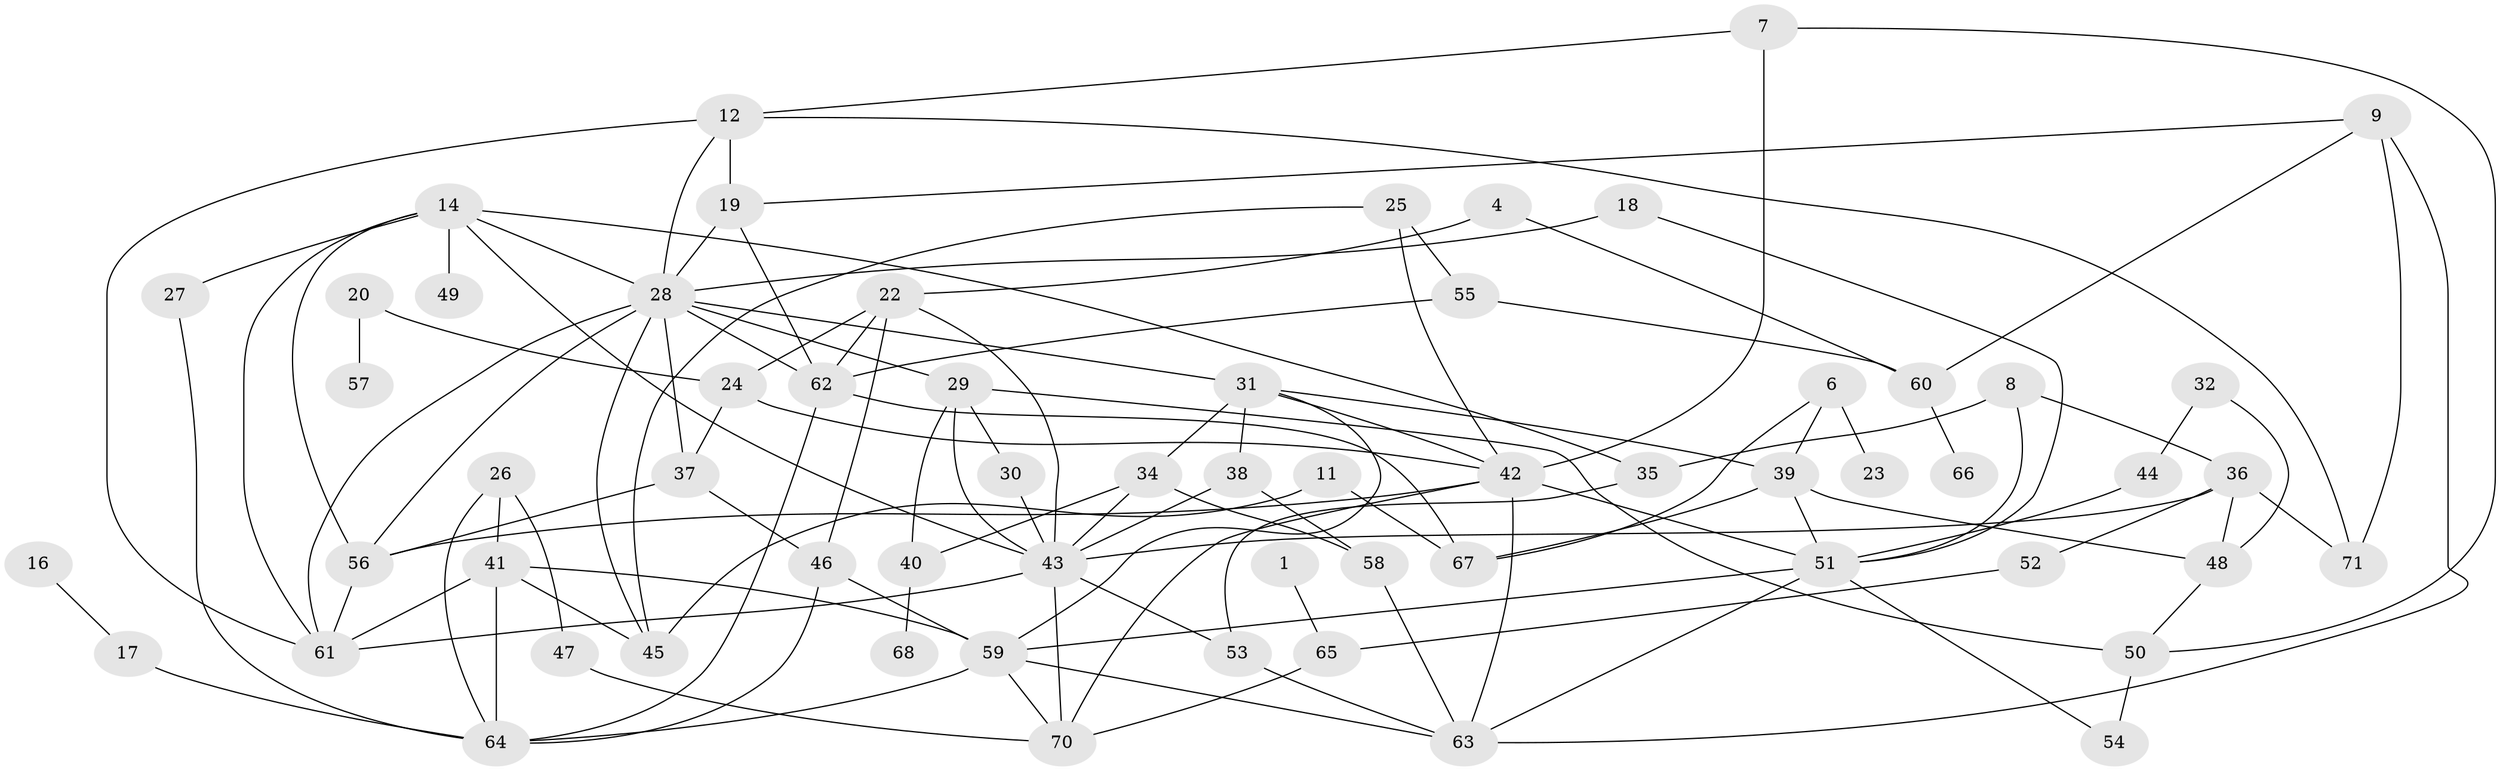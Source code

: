 // original degree distribution, {4: 0.19858156028368795, 1: 0.1347517730496454, 5: 0.07092198581560284, 3: 0.23404255319148937, 2: 0.24822695035460993, 0: 0.06382978723404255, 6: 0.028368794326241134, 7: 0.014184397163120567, 8: 0.0070921985815602835}
// Generated by graph-tools (version 1.1) at 2025/00/03/09/25 03:00:53]
// undirected, 62 vertices, 118 edges
graph export_dot {
graph [start="1"]
  node [color=gray90,style=filled];
  1;
  4;
  6;
  7;
  8;
  9;
  11;
  12;
  14;
  16;
  17;
  18;
  19;
  20;
  22;
  23;
  24;
  25;
  26;
  27;
  28;
  29;
  30;
  31;
  32;
  34;
  35;
  36;
  37;
  38;
  39;
  40;
  41;
  42;
  43;
  44;
  45;
  46;
  47;
  48;
  49;
  50;
  51;
  52;
  53;
  54;
  55;
  56;
  57;
  58;
  59;
  60;
  61;
  62;
  63;
  64;
  65;
  66;
  67;
  68;
  70;
  71;
  1 -- 65 [weight=1.0];
  4 -- 22 [weight=1.0];
  4 -- 60 [weight=1.0];
  6 -- 23 [weight=1.0];
  6 -- 39 [weight=1.0];
  6 -- 67 [weight=1.0];
  7 -- 12 [weight=1.0];
  7 -- 42 [weight=1.0];
  7 -- 50 [weight=1.0];
  8 -- 35 [weight=1.0];
  8 -- 36 [weight=1.0];
  8 -- 51 [weight=1.0];
  9 -- 19 [weight=1.0];
  9 -- 60 [weight=1.0];
  9 -- 63 [weight=1.0];
  9 -- 71 [weight=1.0];
  11 -- 45 [weight=1.0];
  11 -- 67 [weight=1.0];
  12 -- 19 [weight=1.0];
  12 -- 28 [weight=1.0];
  12 -- 61 [weight=1.0];
  12 -- 71 [weight=1.0];
  14 -- 27 [weight=1.0];
  14 -- 28 [weight=1.0];
  14 -- 35 [weight=1.0];
  14 -- 43 [weight=1.0];
  14 -- 49 [weight=1.0];
  14 -- 56 [weight=1.0];
  14 -- 61 [weight=1.0];
  16 -- 17 [weight=1.0];
  17 -- 64 [weight=2.0];
  18 -- 28 [weight=1.0];
  18 -- 51 [weight=1.0];
  19 -- 28 [weight=1.0];
  19 -- 62 [weight=1.0];
  20 -- 24 [weight=1.0];
  20 -- 57 [weight=1.0];
  22 -- 24 [weight=1.0];
  22 -- 43 [weight=1.0];
  22 -- 46 [weight=1.0];
  22 -- 62 [weight=1.0];
  24 -- 37 [weight=1.0];
  24 -- 42 [weight=1.0];
  25 -- 42 [weight=1.0];
  25 -- 45 [weight=1.0];
  25 -- 55 [weight=1.0];
  26 -- 41 [weight=1.0];
  26 -- 47 [weight=1.0];
  26 -- 64 [weight=1.0];
  27 -- 64 [weight=1.0];
  28 -- 29 [weight=1.0];
  28 -- 31 [weight=2.0];
  28 -- 37 [weight=1.0];
  28 -- 45 [weight=2.0];
  28 -- 56 [weight=1.0];
  28 -- 61 [weight=1.0];
  28 -- 62 [weight=2.0];
  29 -- 30 [weight=1.0];
  29 -- 40 [weight=1.0];
  29 -- 43 [weight=2.0];
  29 -- 50 [weight=1.0];
  30 -- 43 [weight=1.0];
  31 -- 34 [weight=1.0];
  31 -- 38 [weight=1.0];
  31 -- 39 [weight=2.0];
  31 -- 42 [weight=1.0];
  31 -- 59 [weight=1.0];
  32 -- 44 [weight=1.0];
  32 -- 48 [weight=1.0];
  34 -- 40 [weight=1.0];
  34 -- 43 [weight=1.0];
  34 -- 58 [weight=1.0];
  35 -- 53 [weight=1.0];
  36 -- 43 [weight=1.0];
  36 -- 48 [weight=1.0];
  36 -- 52 [weight=1.0];
  36 -- 71 [weight=1.0];
  37 -- 46 [weight=1.0];
  37 -- 56 [weight=2.0];
  38 -- 43 [weight=1.0];
  38 -- 58 [weight=1.0];
  39 -- 48 [weight=1.0];
  39 -- 51 [weight=1.0];
  39 -- 67 [weight=1.0];
  40 -- 68 [weight=1.0];
  41 -- 45 [weight=1.0];
  41 -- 59 [weight=2.0];
  41 -- 61 [weight=1.0];
  41 -- 64 [weight=2.0];
  42 -- 51 [weight=1.0];
  42 -- 56 [weight=1.0];
  42 -- 63 [weight=1.0];
  42 -- 70 [weight=1.0];
  43 -- 53 [weight=1.0];
  43 -- 61 [weight=1.0];
  43 -- 70 [weight=1.0];
  44 -- 51 [weight=1.0];
  46 -- 59 [weight=1.0];
  46 -- 64 [weight=1.0];
  47 -- 70 [weight=1.0];
  48 -- 50 [weight=1.0];
  50 -- 54 [weight=1.0];
  51 -- 54 [weight=1.0];
  51 -- 59 [weight=1.0];
  51 -- 63 [weight=1.0];
  52 -- 65 [weight=1.0];
  53 -- 63 [weight=1.0];
  55 -- 60 [weight=1.0];
  55 -- 62 [weight=1.0];
  56 -- 61 [weight=1.0];
  58 -- 63 [weight=1.0];
  59 -- 63 [weight=1.0];
  59 -- 64 [weight=1.0];
  59 -- 70 [weight=1.0];
  60 -- 66 [weight=1.0];
  62 -- 64 [weight=1.0];
  62 -- 67 [weight=1.0];
  65 -- 70 [weight=1.0];
}
